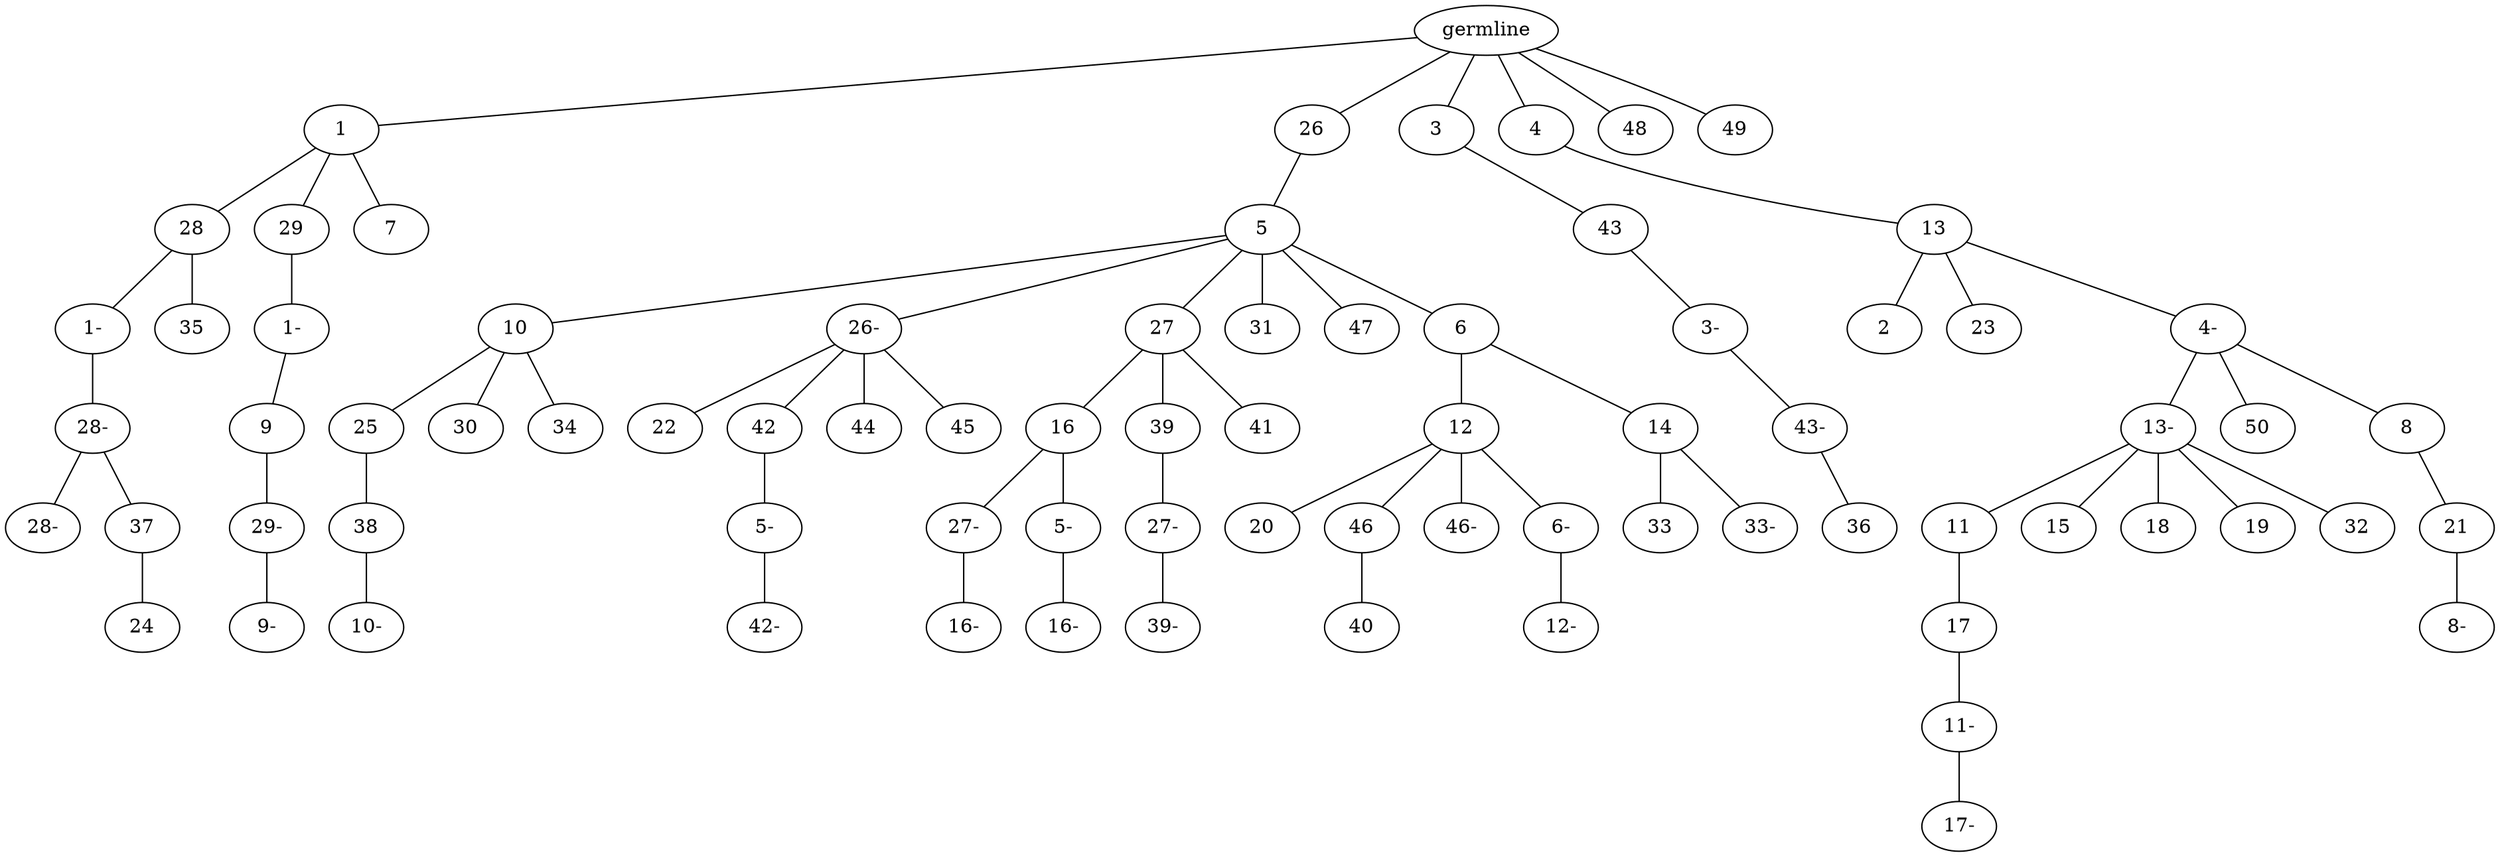 graph tree {
    "139675177205136" [label="germline"];
    "139675187640448" [label="1"];
    "139675187639872" [label="28"];
    "139675195533296" [label="1-"];
    "139675195534016" [label="28-"];
    "139675195532384" [label="28-"];
    "139675195534832" [label="37"];
    "139675182907792" [label="24"];
    "139675195532096" [label="35"];
    "139675187640208" [label="29"];
    "139675195533440" [label="1-"];
    "139675195532576" [label="9"];
    "139675195532288" [label="29-"];
    "139675195531424" [label="9-"];
    "139675195531568" [label="7"];
    "139675187639968" [label="26"];
    "139675195531904" [label="5"];
    "139675195531472" [label="10"];
    "139675195533680" [label="25"];
    "139675195534256" [label="38"];
    "139675195532528" [label="10-"];
    "139675187641648" [label="30"];
    "139675195534592" [label="34"];
    "139675195532192" [label="26-"];
    "139675189587728" [label="22"];
    "139675189587488" [label="42"];
    "139675189585760" [label="5-"];
    "139675179681008" [label="42-"];
    "139675196543088" [label="44"];
    "139675189584752" [label="45"];
    "139675195534208" [label="27"];
    "139675179681440" [label="16"];
    "139675179680240" [label="27-"];
    "139675179680144" [label="16-"];
    "139675179680384" [label="5-"];
    "139675179682400" [label="16-"];
    "139675179681056" [label="39"];
    "139675179683792" [label="27-"];
    "139675179682544" [label="39-"];
    "139675179681536" [label="41"];
    "139675179681296" [label="31"];
    "139675179683360" [label="47"];
    "139675179683600" [label="6"];
    "139675179683024" [label="12"];
    "139675179680288" [label="20"];
    "139675179683312" [label="46"];
    "139675179680048" [label="40"];
    "139675179682352" [label="46-"];
    "139675179683408" [label="6-"];
    "139675179681776" [label="12-"];
    "139675179681200" [label="14"];
    "139675179682304" [label="33"];
    "139675179681824" [label="33-"];
    "139675195533056" [label="3"];
    "139675179681632" [label="43"];
    "139675179682256" [label="3-"];
    "139675182607568" [label="43-"];
    "139675182606512" [label="36"];
    "139675195533392" [label="4"];
    "139675182605264" [label="13"];
    "139675182605456" [label="2"];
    "139675182606224" [label="23"];
    "139675182606992" [label="4-"];
    "139675182606752" [label="13-"];
    "139675182608288" [label="11"];
    "139675182606704" [label="17"];
    "139675182607952" [label="11-"];
    "139675182607088" [label="17-"];
    "139675182606080" [label="15"];
    "139675182605552" [label="18"];
    "139675182605024" [label="19"];
    "139675182606368" [label="32"];
    "139675182604352" [label="50"];
    "139675182608336" [label="8"];
    "139675182604496" [label="21"];
    "139675182605504" [label="8-"];
    "139675195533776" [label="48"];
    "139675179682976" [label="49"];
    "139675177205136" -- "139675187640448";
    "139675177205136" -- "139675187639968";
    "139675177205136" -- "139675195533056";
    "139675177205136" -- "139675195533392";
    "139675177205136" -- "139675195533776";
    "139675177205136" -- "139675179682976";
    "139675187640448" -- "139675187639872";
    "139675187640448" -- "139675187640208";
    "139675187640448" -- "139675195531568";
    "139675187639872" -- "139675195533296";
    "139675187639872" -- "139675195532096";
    "139675195533296" -- "139675195534016";
    "139675195534016" -- "139675195532384";
    "139675195534016" -- "139675195534832";
    "139675195534832" -- "139675182907792";
    "139675187640208" -- "139675195533440";
    "139675195533440" -- "139675195532576";
    "139675195532576" -- "139675195532288";
    "139675195532288" -- "139675195531424";
    "139675187639968" -- "139675195531904";
    "139675195531904" -- "139675195531472";
    "139675195531904" -- "139675195532192";
    "139675195531904" -- "139675195534208";
    "139675195531904" -- "139675179681296";
    "139675195531904" -- "139675179683360";
    "139675195531904" -- "139675179683600";
    "139675195531472" -- "139675195533680";
    "139675195531472" -- "139675187641648";
    "139675195531472" -- "139675195534592";
    "139675195533680" -- "139675195534256";
    "139675195534256" -- "139675195532528";
    "139675195532192" -- "139675189587728";
    "139675195532192" -- "139675189587488";
    "139675195532192" -- "139675196543088";
    "139675195532192" -- "139675189584752";
    "139675189587488" -- "139675189585760";
    "139675189585760" -- "139675179681008";
    "139675195534208" -- "139675179681440";
    "139675195534208" -- "139675179681056";
    "139675195534208" -- "139675179681536";
    "139675179681440" -- "139675179680240";
    "139675179681440" -- "139675179680384";
    "139675179680240" -- "139675179680144";
    "139675179680384" -- "139675179682400";
    "139675179681056" -- "139675179683792";
    "139675179683792" -- "139675179682544";
    "139675179683600" -- "139675179683024";
    "139675179683600" -- "139675179681200";
    "139675179683024" -- "139675179680288";
    "139675179683024" -- "139675179683312";
    "139675179683024" -- "139675179682352";
    "139675179683024" -- "139675179683408";
    "139675179683312" -- "139675179680048";
    "139675179683408" -- "139675179681776";
    "139675179681200" -- "139675179682304";
    "139675179681200" -- "139675179681824";
    "139675195533056" -- "139675179681632";
    "139675179681632" -- "139675179682256";
    "139675179682256" -- "139675182607568";
    "139675182607568" -- "139675182606512";
    "139675195533392" -- "139675182605264";
    "139675182605264" -- "139675182605456";
    "139675182605264" -- "139675182606224";
    "139675182605264" -- "139675182606992";
    "139675182606992" -- "139675182606752";
    "139675182606992" -- "139675182604352";
    "139675182606992" -- "139675182608336";
    "139675182606752" -- "139675182608288";
    "139675182606752" -- "139675182606080";
    "139675182606752" -- "139675182605552";
    "139675182606752" -- "139675182605024";
    "139675182606752" -- "139675182606368";
    "139675182608288" -- "139675182606704";
    "139675182606704" -- "139675182607952";
    "139675182607952" -- "139675182607088";
    "139675182608336" -- "139675182604496";
    "139675182604496" -- "139675182605504";
}
